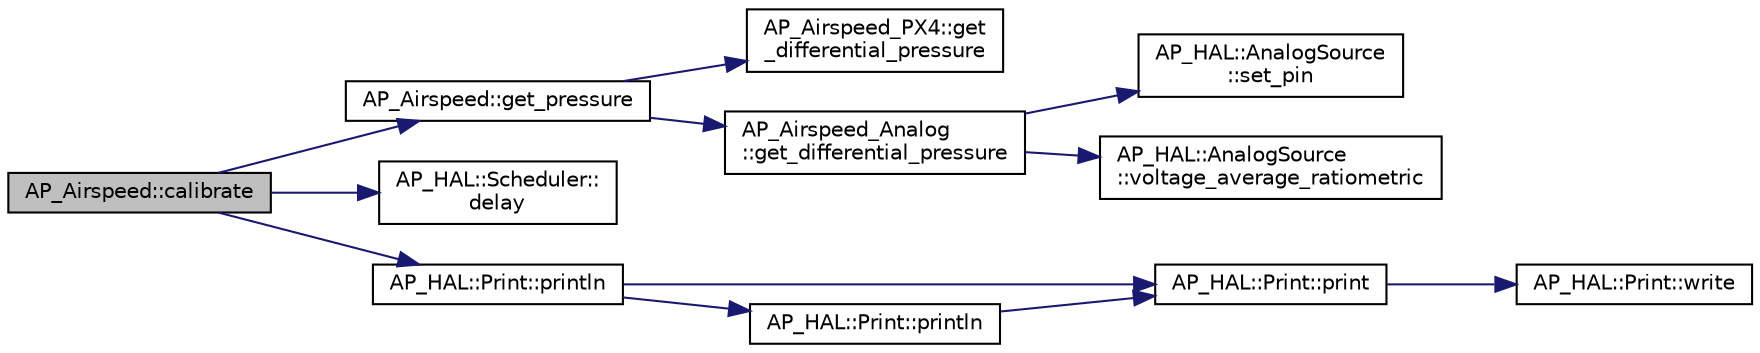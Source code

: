 digraph "AP_Airspeed::calibrate"
{
 // INTERACTIVE_SVG=YES
  edge [fontname="Helvetica",fontsize="10",labelfontname="Helvetica",labelfontsize="10"];
  node [fontname="Helvetica",fontsize="10",shape=record];
  rankdir="LR";
  Node1 [label="AP_Airspeed::calibrate",height=0.2,width=0.4,color="black", fillcolor="grey75", style="filled", fontcolor="black"];
  Node1 -> Node2 [color="midnightblue",fontsize="10",style="solid",fontname="Helvetica"];
  Node2 [label="AP_Airspeed::get_pressure",height=0.2,width=0.4,color="black", fillcolor="white", style="filled",URL="$classAP__Airspeed.html#a2d265701a127bd336882e930cb996e86"];
  Node2 -> Node3 [color="midnightblue",fontsize="10",style="solid",fontname="Helvetica"];
  Node3 [label="AP_Airspeed_PX4::get\l_differential_pressure",height=0.2,width=0.4,color="black", fillcolor="white", style="filled",URL="$classAP__Airspeed__PX4.html#ad85ff702141a4b835205d9aa1fb4b4f6"];
  Node2 -> Node4 [color="midnightblue",fontsize="10",style="solid",fontname="Helvetica"];
  Node4 [label="AP_Airspeed_Analog\l::get_differential_pressure",height=0.2,width=0.4,color="black", fillcolor="white", style="filled",URL="$classAP__Airspeed__Analog.html#a33da45ef81801b4971ed1afe3e2183fb"];
  Node4 -> Node5 [color="midnightblue",fontsize="10",style="solid",fontname="Helvetica"];
  Node5 [label="AP_HAL::AnalogSource\l::set_pin",height=0.2,width=0.4,color="black", fillcolor="white", style="filled",URL="$classAP__HAL_1_1AnalogSource.html#add563a28e58fdd4af48ed983bbbecec8"];
  Node4 -> Node6 [color="midnightblue",fontsize="10",style="solid",fontname="Helvetica"];
  Node6 [label="AP_HAL::AnalogSource\l::voltage_average_ratiometric",height=0.2,width=0.4,color="black", fillcolor="white", style="filled",URL="$classAP__HAL_1_1AnalogSource.html#a0704aad3bf08570c35299a562202ed97"];
  Node1 -> Node7 [color="midnightblue",fontsize="10",style="solid",fontname="Helvetica"];
  Node7 [label="AP_HAL::Scheduler::\ldelay",height=0.2,width=0.4,color="black", fillcolor="white", style="filled",URL="$classAP__HAL_1_1Scheduler.html#ab3175e2e6223ccfe82f957e41cc12b26"];
  Node1 -> Node8 [color="midnightblue",fontsize="10",style="solid",fontname="Helvetica"];
  Node8 [label="AP_HAL::Print::println",height=0.2,width=0.4,color="black", fillcolor="white", style="filled",URL="$classAP__HAL_1_1Print.html#ad337ce3f7977411b7d34d47a51e5737e"];
  Node8 -> Node9 [color="midnightblue",fontsize="10",style="solid",fontname="Helvetica"];
  Node9 [label="AP_HAL::Print::print",height=0.2,width=0.4,color="black", fillcolor="white", style="filled",URL="$classAP__HAL_1_1Print.html#acfe80773011eb17dfb52c2fba517a093"];
  Node9 -> Node10 [color="midnightblue",fontsize="10",style="solid",fontname="Helvetica"];
  Node10 [label="AP_HAL::Print::write",height=0.2,width=0.4,color="black", fillcolor="white", style="filled",URL="$classAP__HAL_1_1Print.html#acc65391952a43334f8f5c9bef341f501"];
  Node8 -> Node11 [color="midnightblue",fontsize="10",style="solid",fontname="Helvetica"];
  Node11 [label="AP_HAL::Print::println",height=0.2,width=0.4,color="black", fillcolor="white", style="filled",URL="$classAP__HAL_1_1Print.html#a169b128f9e22f0c15883768f580541a2"];
  Node11 -> Node9 [color="midnightblue",fontsize="10",style="solid",fontname="Helvetica"];
}
